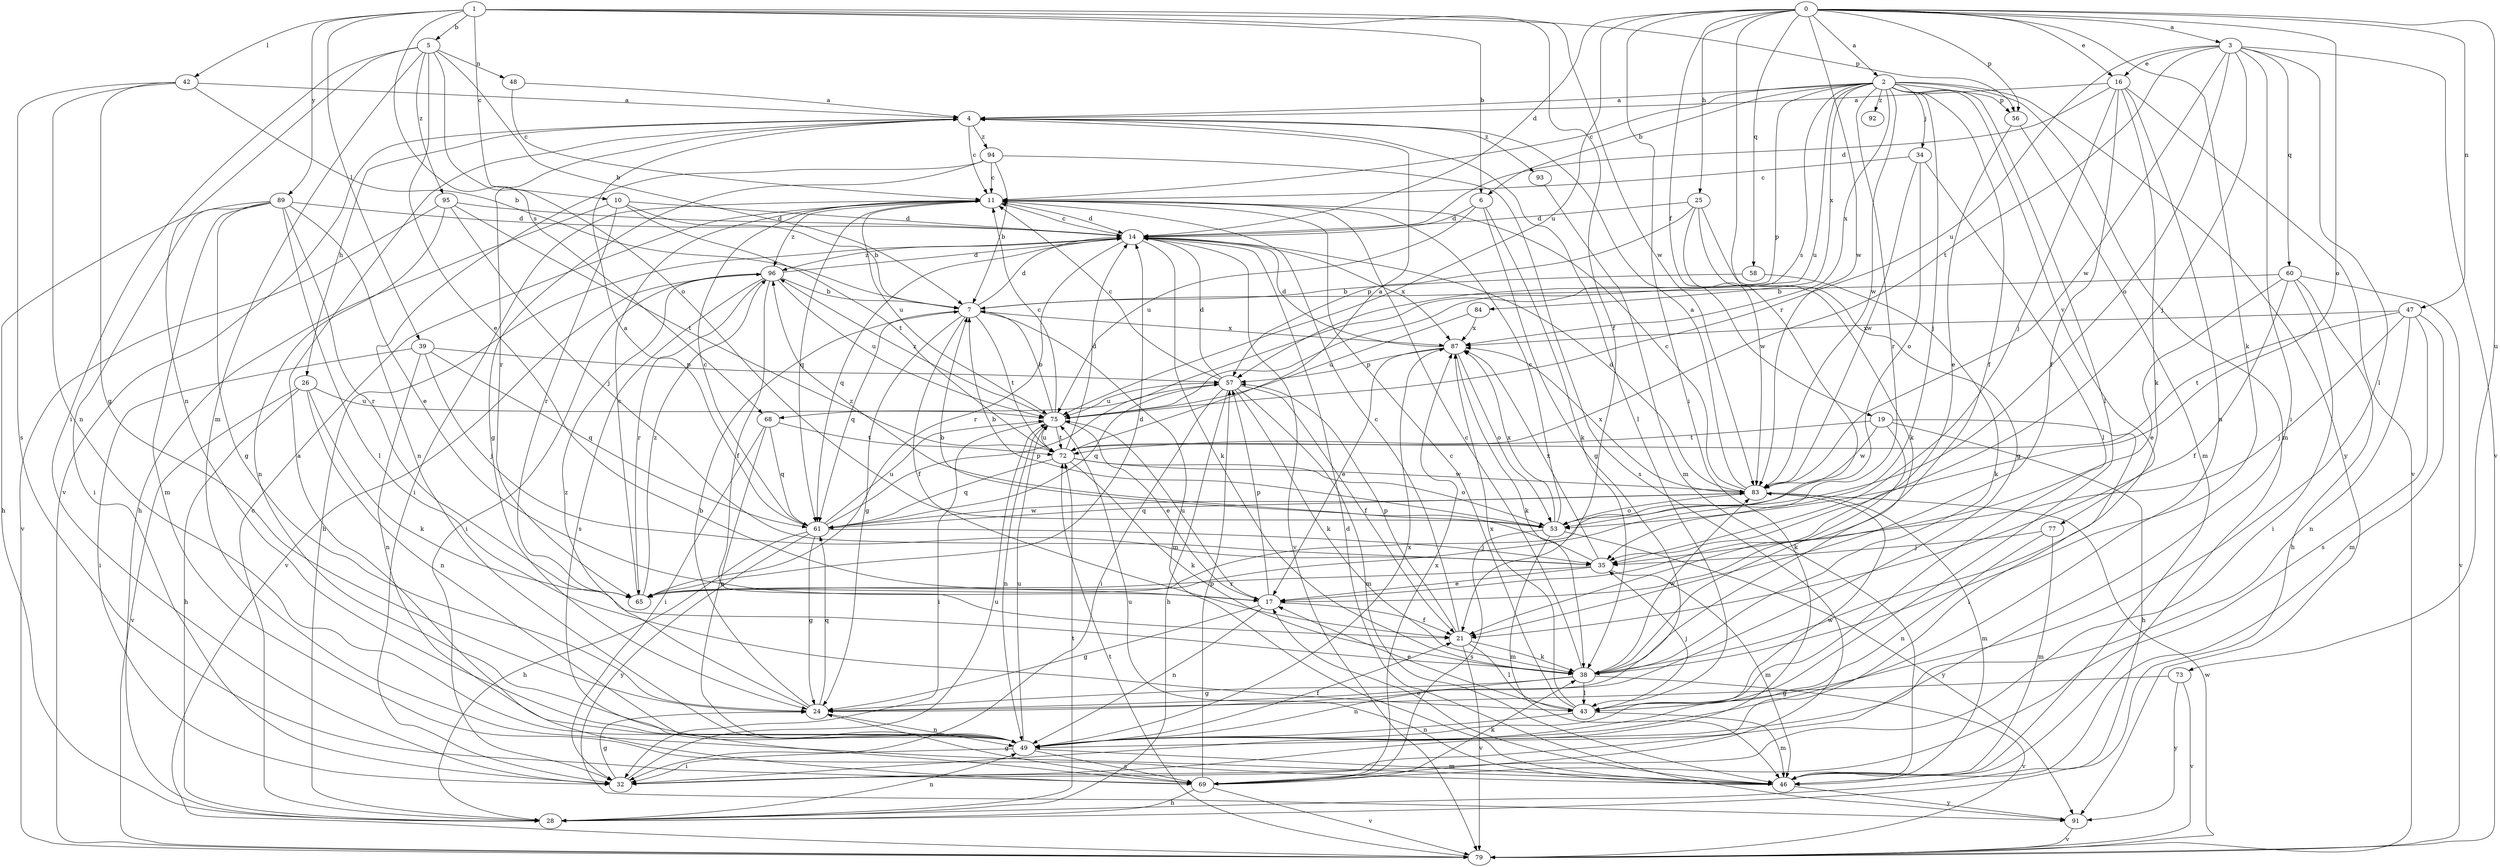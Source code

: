 strict digraph  {
0;
1;
2;
3;
4;
5;
6;
7;
10;
11;
14;
16;
17;
19;
21;
24;
25;
26;
28;
32;
34;
35;
38;
39;
42;
43;
46;
47;
48;
49;
53;
56;
57;
58;
60;
61;
65;
68;
69;
72;
73;
75;
77;
79;
83;
84;
87;
89;
91;
92;
93;
94;
95;
96;
0 -> 2  [label=a];
0 -> 3  [label=a];
0 -> 14  [label=d];
0 -> 16  [label=e];
0 -> 19  [label=f];
0 -> 25  [label=h];
0 -> 32  [label=i];
0 -> 38  [label=k];
0 -> 47  [label=n];
0 -> 53  [label=o];
0 -> 56  [label=p];
0 -> 58  [label=q];
0 -> 65  [label=r];
0 -> 73  [label=u];
0 -> 75  [label=u];
0 -> 83  [label=w];
1 -> 5  [label=b];
1 -> 6  [label=b];
1 -> 10  [label=c];
1 -> 21  [label=f];
1 -> 39  [label=l];
1 -> 42  [label=l];
1 -> 56  [label=p];
1 -> 68  [label=s];
1 -> 83  [label=w];
1 -> 89  [label=y];
2 -> 4  [label=a];
2 -> 6  [label=b];
2 -> 11  [label=c];
2 -> 21  [label=f];
2 -> 34  [label=j];
2 -> 35  [label=j];
2 -> 43  [label=l];
2 -> 46  [label=m];
2 -> 56  [label=p];
2 -> 57  [label=p];
2 -> 65  [label=r];
2 -> 68  [label=s];
2 -> 75  [label=u];
2 -> 77  [label=v];
2 -> 83  [label=w];
2 -> 84  [label=x];
2 -> 87  [label=x];
2 -> 91  [label=y];
2 -> 92  [label=z];
3 -> 16  [label=e];
3 -> 32  [label=i];
3 -> 35  [label=j];
3 -> 43  [label=l];
3 -> 53  [label=o];
3 -> 60  [label=q];
3 -> 72  [label=t];
3 -> 75  [label=u];
3 -> 79  [label=v];
3 -> 83  [label=w];
4 -> 11  [label=c];
4 -> 26  [label=h];
4 -> 43  [label=l];
4 -> 65  [label=r];
4 -> 79  [label=v];
4 -> 93  [label=z];
4 -> 94  [label=z];
5 -> 7  [label=b];
5 -> 17  [label=e];
5 -> 32  [label=i];
5 -> 46  [label=m];
5 -> 48  [label=n];
5 -> 49  [label=n];
5 -> 53  [label=o];
5 -> 95  [label=z];
6 -> 14  [label=d];
6 -> 24  [label=g];
6 -> 38  [label=k];
6 -> 75  [label=u];
7 -> 14  [label=d];
7 -> 21  [label=f];
7 -> 24  [label=g];
7 -> 46  [label=m];
7 -> 61  [label=q];
7 -> 72  [label=t];
7 -> 87  [label=x];
10 -> 7  [label=b];
10 -> 14  [label=d];
10 -> 28  [label=h];
10 -> 65  [label=r];
10 -> 72  [label=t];
11 -> 14  [label=d];
11 -> 32  [label=i];
11 -> 61  [label=q];
11 -> 75  [label=u];
11 -> 96  [label=z];
14 -> 11  [label=c];
14 -> 28  [label=h];
14 -> 38  [label=k];
14 -> 61  [label=q];
14 -> 65  [label=r];
14 -> 79  [label=v];
14 -> 87  [label=x];
14 -> 96  [label=z];
16 -> 4  [label=a];
16 -> 14  [label=d];
16 -> 21  [label=f];
16 -> 35  [label=j];
16 -> 38  [label=k];
16 -> 49  [label=n];
16 -> 79  [label=v];
17 -> 21  [label=f];
17 -> 24  [label=g];
17 -> 49  [label=n];
17 -> 57  [label=p];
17 -> 75  [label=u];
19 -> 28  [label=h];
19 -> 32  [label=i];
19 -> 38  [label=k];
19 -> 72  [label=t];
19 -> 83  [label=w];
21 -> 11  [label=c];
21 -> 38  [label=k];
21 -> 43  [label=l];
21 -> 57  [label=p];
21 -> 79  [label=v];
24 -> 7  [label=b];
24 -> 49  [label=n];
24 -> 61  [label=q];
24 -> 96  [label=z];
25 -> 14  [label=d];
25 -> 24  [label=g];
25 -> 38  [label=k];
25 -> 57  [label=p];
25 -> 83  [label=w];
26 -> 28  [label=h];
26 -> 38  [label=k];
26 -> 49  [label=n];
26 -> 75  [label=u];
26 -> 79  [label=v];
28 -> 11  [label=c];
28 -> 49  [label=n];
28 -> 72  [label=t];
32 -> 24  [label=g];
32 -> 75  [label=u];
34 -> 11  [label=c];
34 -> 43  [label=l];
34 -> 53  [label=o];
34 -> 83  [label=w];
35 -> 7  [label=b];
35 -> 17  [label=e];
35 -> 46  [label=m];
35 -> 65  [label=r];
35 -> 87  [label=x];
38 -> 11  [label=c];
38 -> 24  [label=g];
38 -> 43  [label=l];
38 -> 49  [label=n];
38 -> 79  [label=v];
38 -> 83  [label=w];
39 -> 32  [label=i];
39 -> 35  [label=j];
39 -> 49  [label=n];
39 -> 57  [label=p];
39 -> 61  [label=q];
42 -> 4  [label=a];
42 -> 7  [label=b];
42 -> 24  [label=g];
42 -> 49  [label=n];
42 -> 69  [label=s];
43 -> 11  [label=c];
43 -> 17  [label=e];
43 -> 35  [label=j];
43 -> 46  [label=m];
43 -> 49  [label=n];
43 -> 87  [label=x];
46 -> 17  [label=e];
46 -> 75  [label=u];
46 -> 91  [label=y];
47 -> 35  [label=j];
47 -> 46  [label=m];
47 -> 49  [label=n];
47 -> 69  [label=s];
47 -> 72  [label=t];
47 -> 87  [label=x];
48 -> 4  [label=a];
48 -> 11  [label=c];
49 -> 21  [label=f];
49 -> 32  [label=i];
49 -> 46  [label=m];
49 -> 69  [label=s];
49 -> 75  [label=u];
49 -> 83  [label=w];
49 -> 87  [label=x];
53 -> 7  [label=b];
53 -> 11  [label=c];
53 -> 46  [label=m];
53 -> 69  [label=s];
53 -> 87  [label=x];
53 -> 91  [label=y];
53 -> 96  [label=z];
56 -> 17  [label=e];
56 -> 46  [label=m];
57 -> 11  [label=c];
57 -> 14  [label=d];
57 -> 21  [label=f];
57 -> 28  [label=h];
57 -> 32  [label=i];
57 -> 38  [label=k];
57 -> 46  [label=m];
57 -> 61  [label=q];
57 -> 75  [label=u];
58 -> 7  [label=b];
58 -> 38  [label=k];
60 -> 7  [label=b];
60 -> 17  [label=e];
60 -> 21  [label=f];
60 -> 28  [label=h];
60 -> 32  [label=i];
60 -> 79  [label=v];
61 -> 4  [label=a];
61 -> 11  [label=c];
61 -> 24  [label=g];
61 -> 28  [label=h];
61 -> 35  [label=j];
61 -> 57  [label=p];
61 -> 75  [label=u];
61 -> 83  [label=w];
61 -> 91  [label=y];
65 -> 11  [label=c];
65 -> 14  [label=d];
65 -> 96  [label=z];
68 -> 32  [label=i];
68 -> 49  [label=n];
68 -> 61  [label=q];
68 -> 72  [label=t];
69 -> 4  [label=a];
69 -> 24  [label=g];
69 -> 28  [label=h];
69 -> 38  [label=k];
69 -> 57  [label=p];
69 -> 79  [label=v];
69 -> 87  [label=x];
72 -> 4  [label=a];
72 -> 14  [label=d];
72 -> 38  [label=k];
72 -> 53  [label=o];
72 -> 61  [label=q];
72 -> 75  [label=u];
72 -> 83  [label=w];
73 -> 24  [label=g];
73 -> 79  [label=v];
73 -> 91  [label=y];
75 -> 7  [label=b];
75 -> 11  [label=c];
75 -> 17  [label=e];
75 -> 32  [label=i];
75 -> 49  [label=n];
75 -> 72  [label=t];
75 -> 96  [label=z];
77 -> 35  [label=j];
77 -> 46  [label=m];
77 -> 49  [label=n];
79 -> 72  [label=t];
79 -> 83  [label=w];
83 -> 4  [label=a];
83 -> 11  [label=c];
83 -> 14  [label=d];
83 -> 46  [label=m];
83 -> 53  [label=o];
83 -> 61  [label=q];
83 -> 87  [label=x];
84 -> 75  [label=u];
84 -> 87  [label=x];
87 -> 14  [label=d];
87 -> 17  [label=e];
87 -> 38  [label=k];
87 -> 53  [label=o];
87 -> 57  [label=p];
89 -> 14  [label=d];
89 -> 17  [label=e];
89 -> 24  [label=g];
89 -> 28  [label=h];
89 -> 32  [label=i];
89 -> 43  [label=l];
89 -> 46  [label=m];
89 -> 65  [label=r];
91 -> 14  [label=d];
91 -> 79  [label=v];
93 -> 46  [label=m];
94 -> 7  [label=b];
94 -> 11  [label=c];
94 -> 24  [label=g];
94 -> 49  [label=n];
94 -> 69  [label=s];
95 -> 14  [label=d];
95 -> 35  [label=j];
95 -> 49  [label=n];
95 -> 72  [label=t];
95 -> 79  [label=v];
96 -> 7  [label=b];
96 -> 14  [label=d];
96 -> 21  [label=f];
96 -> 32  [label=i];
96 -> 65  [label=r];
96 -> 69  [label=s];
96 -> 75  [label=u];
96 -> 79  [label=v];
}
